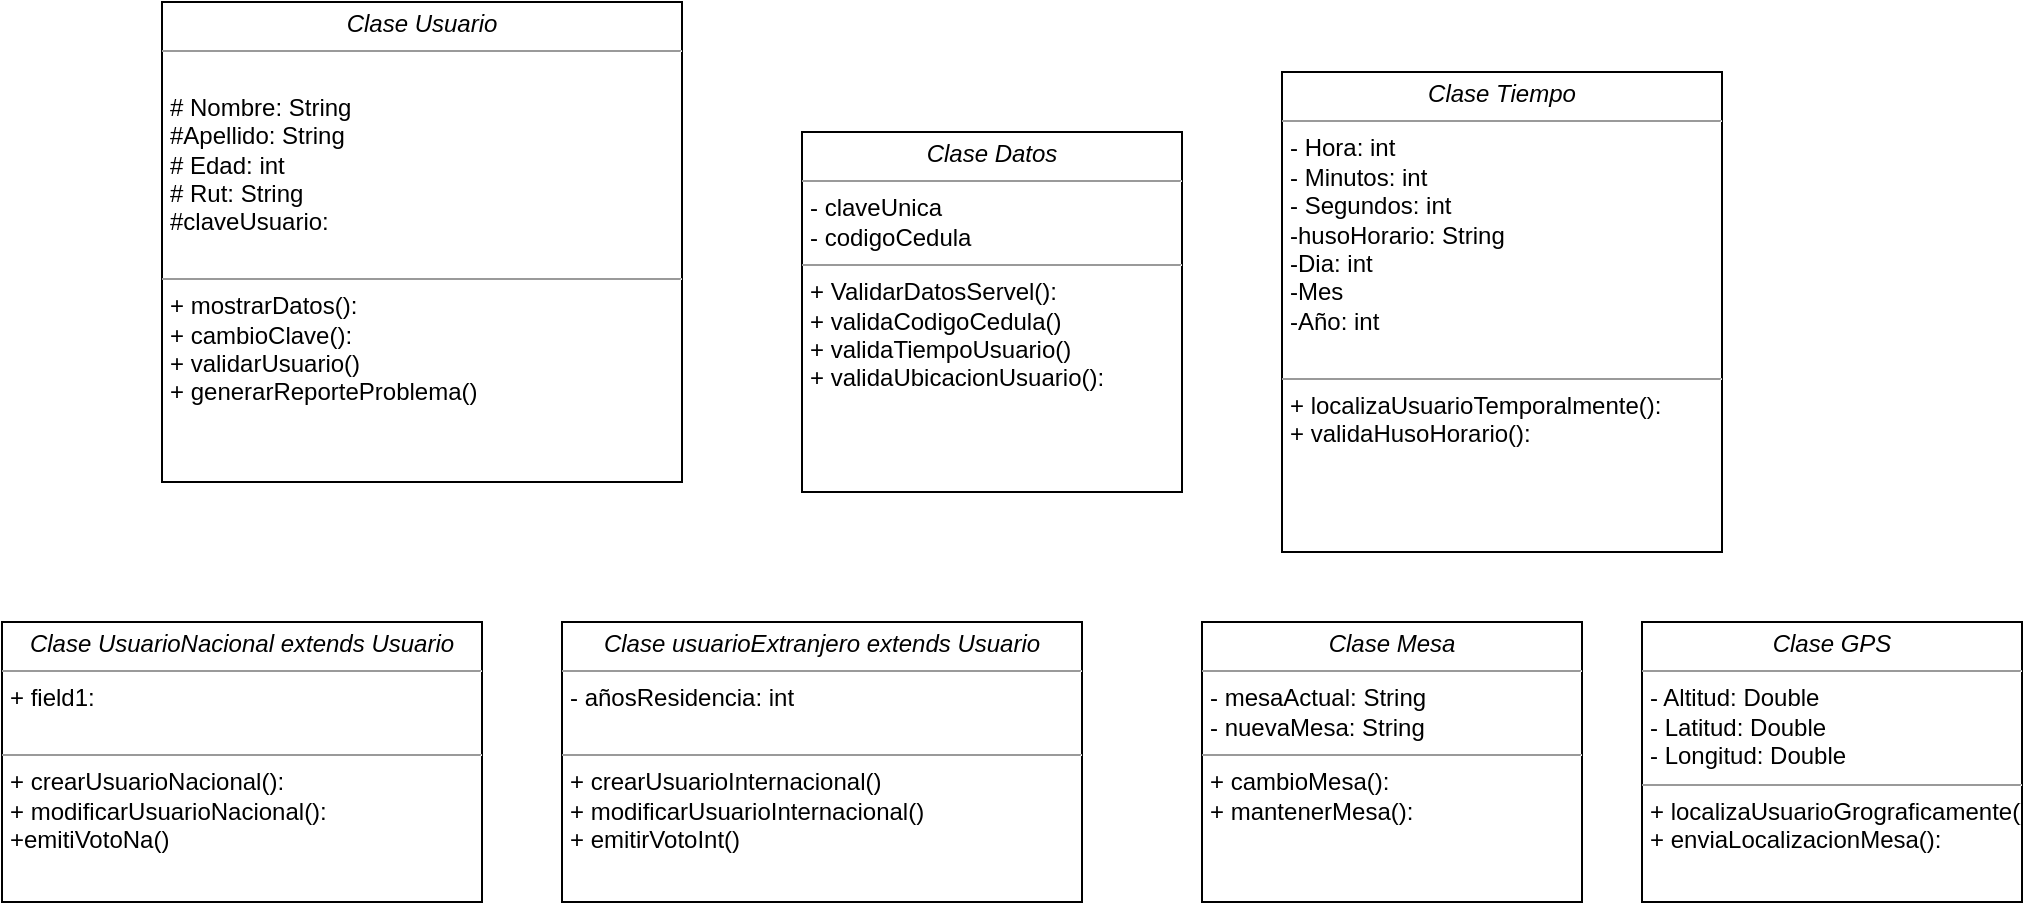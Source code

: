 <mxfile version="14.6.13" type="device"><diagram id="SklR7gvyFmhv2mRsD_qu" name="Página-1"><mxGraphModel dx="1851" dy="592" grid="1" gridSize="10" guides="1" tooltips="1" connect="1" arrows="1" fold="1" page="1" pageScale="1" pageWidth="827" pageHeight="1169" math="0" shadow="0"><root><mxCell id="0"/><mxCell id="1" parent="0"/><mxCell id="tmRWgsU37619baaRlpYy-13" value="&lt;p style=&quot;margin: 0px ; margin-top: 4px ; text-align: center&quot;&gt;&lt;i&gt;Clase Usuario&lt;/i&gt;&lt;/p&gt;&lt;hr size=&quot;1&quot;&gt;&lt;p style=&quot;margin: 0px ; margin-left: 4px&quot;&gt;&lt;br&gt;# Nombre: String&lt;/p&gt;&lt;p style=&quot;margin: 0px ; margin-left: 4px&quot;&gt;#Apellido: String&lt;/p&gt;&lt;p style=&quot;margin: 0px ; margin-left: 4px&quot;&gt;# Edad: int&lt;/p&gt;&lt;p style=&quot;margin: 0px ; margin-left: 4px&quot;&gt;# Rut: String&lt;/p&gt;&lt;p style=&quot;margin: 0px ; margin-left: 4px&quot;&gt;#claveUsuario:&lt;/p&gt;&lt;p style=&quot;margin: 0px ; margin-left: 4px&quot;&gt;&lt;br&gt;&lt;/p&gt;&lt;hr size=&quot;1&quot;&gt;&lt;p style=&quot;margin: 0px ; margin-left: 4px&quot;&gt;+ mostrarDatos():&lt;br&gt;+ cambioClave():&amp;nbsp;&lt;/p&gt;&lt;p style=&quot;margin: 0px ; margin-left: 4px&quot;&gt;+ validarUsuario()&lt;/p&gt;&lt;p style=&quot;margin: 0px ; margin-left: 4px&quot;&gt;+ generarReporteProblema()&lt;/p&gt;" style="verticalAlign=top;align=left;overflow=fill;fontSize=12;fontFamily=Helvetica;html=1;" parent="1" vertex="1"><mxGeometry x="20" y="20" width="260" height="240" as="geometry"/></mxCell><mxCell id="tmRWgsU37619baaRlpYy-14" value="&lt;p style=&quot;margin: 0px ; margin-top: 4px ; text-align: center&quot;&gt;&lt;i&gt;Clase Datos&lt;/i&gt;&lt;br&gt;&lt;/p&gt;&lt;hr size=&quot;1&quot;&gt;&lt;p style=&quot;margin: 0px ; margin-left: 4px&quot;&gt;- claveUnica&lt;br&gt;- codigoCedula&lt;/p&gt;&lt;hr size=&quot;1&quot;&gt;&lt;p style=&quot;margin: 0px ; margin-left: 4px&quot;&gt;+ ValidarDatosServel():&lt;br&gt;+ validaCodigoCedula()&lt;/p&gt;&lt;p style=&quot;margin: 0px ; margin-left: 4px&quot;&gt;+ validaTiempoUsuario()&lt;/p&gt;&lt;p style=&quot;margin: 0px ; margin-left: 4px&quot;&gt;+ validaUbicacionUsuario():&lt;/p&gt;" style="verticalAlign=top;align=left;overflow=fill;fontSize=12;fontFamily=Helvetica;html=1;" parent="1" vertex="1"><mxGeometry x="340" y="85" width="190" height="180" as="geometry"/></mxCell><mxCell id="tmRWgsU37619baaRlpYy-18" value="&lt;p style=&quot;margin: 0px ; margin-top: 4px ; text-align: center&quot;&gt;&lt;i&gt;Clase Mesa&lt;/i&gt;&lt;/p&gt;&lt;hr size=&quot;1&quot;&gt;&lt;p style=&quot;margin: 0px ; margin-left: 4px&quot;&gt;- mesaActual: String&lt;br&gt;- nuevaMesa: String&lt;/p&gt;&lt;hr size=&quot;1&quot;&gt;&lt;p style=&quot;margin: 0px ; margin-left: 4px&quot;&gt;+ cambioMesa():&amp;nbsp;&lt;br&gt;+ mantenerMesa():&amp;nbsp;&lt;/p&gt;" style="verticalAlign=top;align=left;overflow=fill;fontSize=12;fontFamily=Helvetica;html=1;" parent="1" vertex="1"><mxGeometry x="540" y="330" width="190" height="140" as="geometry"/></mxCell><mxCell id="tmRWgsU37619baaRlpYy-19" value="&lt;p style=&quot;margin: 0px ; margin-top: 4px ; text-align: center&quot;&gt;&lt;i&gt;Clase GPS&lt;/i&gt;&lt;/p&gt;&lt;hr size=&quot;1&quot;&gt;&lt;p style=&quot;margin: 0px ; margin-left: 4px&quot;&gt;- Altitud: Double&lt;br&gt;- Latitud: Double&lt;/p&gt;&lt;p style=&quot;margin: 0px ; margin-left: 4px&quot;&gt;- Longitud: Double&lt;/p&gt;&lt;hr size=&quot;1&quot;&gt;&lt;p style=&quot;margin: 0px ; margin-left: 4px&quot;&gt;+ localizaUsuarioGrograficamente():&amp;nbsp;&lt;br&gt;+ enviaLocalizacionMesa():&amp;nbsp;&lt;/p&gt;" style="verticalAlign=top;align=left;overflow=fill;fontSize=12;fontFamily=Helvetica;html=1;" parent="1" vertex="1"><mxGeometry x="760" y="330" width="190" height="140" as="geometry"/></mxCell><mxCell id="41duwxMfjW5JvZRGjk9j-1" value="&lt;p style=&quot;margin: 0px ; margin-top: 4px ; text-align: center&quot;&gt;&lt;i&gt;Clase UsuarioNacional extends Usuario&lt;/i&gt;&lt;/p&gt;&lt;hr size=&quot;1&quot;&gt;&lt;p style=&quot;margin: 0px ; margin-left: 4px&quot;&gt;+ field1:&amp;nbsp;&lt;br&gt;&lt;br&gt;&lt;/p&gt;&lt;hr size=&quot;1&quot;&gt;&lt;p style=&quot;margin: 0px ; margin-left: 4px&quot;&gt;+ crearUsuarioNacional():&amp;nbsp;&lt;br&gt;+ modificarUsuarioNacional():&amp;nbsp;&lt;/p&gt;&lt;p style=&quot;margin: 0px ; margin-left: 4px&quot;&gt;+emitiVotoNa()&lt;/p&gt;" style="verticalAlign=top;align=left;overflow=fill;fontSize=12;fontFamily=Helvetica;html=1;" parent="1" vertex="1"><mxGeometry x="-60" y="330" width="240" height="140" as="geometry"/></mxCell><mxCell id="41duwxMfjW5JvZRGjk9j-2" value="&lt;p style=&quot;margin: 0px ; margin-top: 4px ; text-align: center&quot;&gt;&lt;i&gt;Clase usuarioExtranjero extends Usuario&lt;/i&gt;&lt;/p&gt;&lt;hr size=&quot;1&quot;&gt;&lt;p style=&quot;margin: 0px ; margin-left: 4px&quot;&gt;- añosResidencia: int&lt;br&gt;&lt;br&gt;&lt;/p&gt;&lt;hr size=&quot;1&quot;&gt;&lt;p style=&quot;margin: 0px ; margin-left: 4px&quot;&gt;+ crearUsuarioInternacional()&lt;br&gt;+ modificarUsuarioInternacional()&lt;/p&gt;&lt;p style=&quot;margin: 0px ; margin-left: 4px&quot;&gt;+ emitirVotoInt()&lt;/p&gt;" style="verticalAlign=top;align=left;overflow=fill;fontSize=12;fontFamily=Helvetica;html=1;" parent="1" vertex="1"><mxGeometry x="220" y="330" width="260" height="140" as="geometry"/></mxCell><mxCell id="41duwxMfjW5JvZRGjk9j-4" value="&lt;p style=&quot;margin: 0px ; margin-top: 4px ; text-align: center&quot;&gt;&lt;i&gt;Clase Tiempo&lt;/i&gt;&lt;/p&gt;&lt;hr size=&quot;1&quot;&gt;&lt;p style=&quot;margin: 0px ; margin-left: 4px&quot;&gt;- Hora: int&lt;br&gt;- Minutos: int&lt;/p&gt;&lt;p style=&quot;margin: 0px ; margin-left: 4px&quot;&gt;- Segundos: int&lt;/p&gt;&lt;p style=&quot;margin: 0px ; margin-left: 4px&quot;&gt;-husoHorario: String&lt;/p&gt;&lt;p style=&quot;margin: 0px ; margin-left: 4px&quot;&gt;-Dia: int&lt;/p&gt;&lt;p style=&quot;margin: 0px ; margin-left: 4px&quot;&gt;-Mes&lt;/p&gt;&lt;p style=&quot;margin: 0px ; margin-left: 4px&quot;&gt;-Año: int&lt;/p&gt;&lt;p style=&quot;margin: 0px ; margin-left: 4px&quot;&gt;&lt;br&gt;&lt;/p&gt;&lt;hr size=&quot;1&quot;&gt;&lt;p style=&quot;margin: 0px ; margin-left: 4px&quot;&gt;+ localizaUsuarioTemporalmente():&amp;nbsp;&lt;br&gt;+ validaHusoHorario():&lt;/p&gt;" style="verticalAlign=top;align=left;overflow=fill;fontSize=12;fontFamily=Helvetica;html=1;" parent="1" vertex="1"><mxGeometry x="580" y="55" width="220" height="240" as="geometry"/></mxCell></root></mxGraphModel></diagram></mxfile>